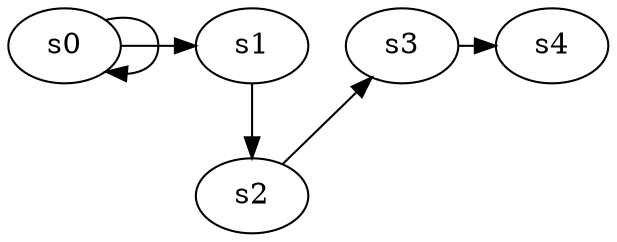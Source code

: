 digraph game_0050_chain_5 {
    s0 [name="s0", player=0, target=1];
    s1 [name="s1", player=1];
    s2 [name="s2", player=0];
    s3 [name="s3", player=1];
    s4 [name="s4", player=0];

    s0 -> s1 [constraint="time % 5 == 3"];
    s1 -> s2;
    s2 -> s3 [constraint="time % 4 == 1"];
    s3 -> s4 [constraint="time == 8"];
    s0 -> s0 [constraint="time % 3 == 0"];
}

